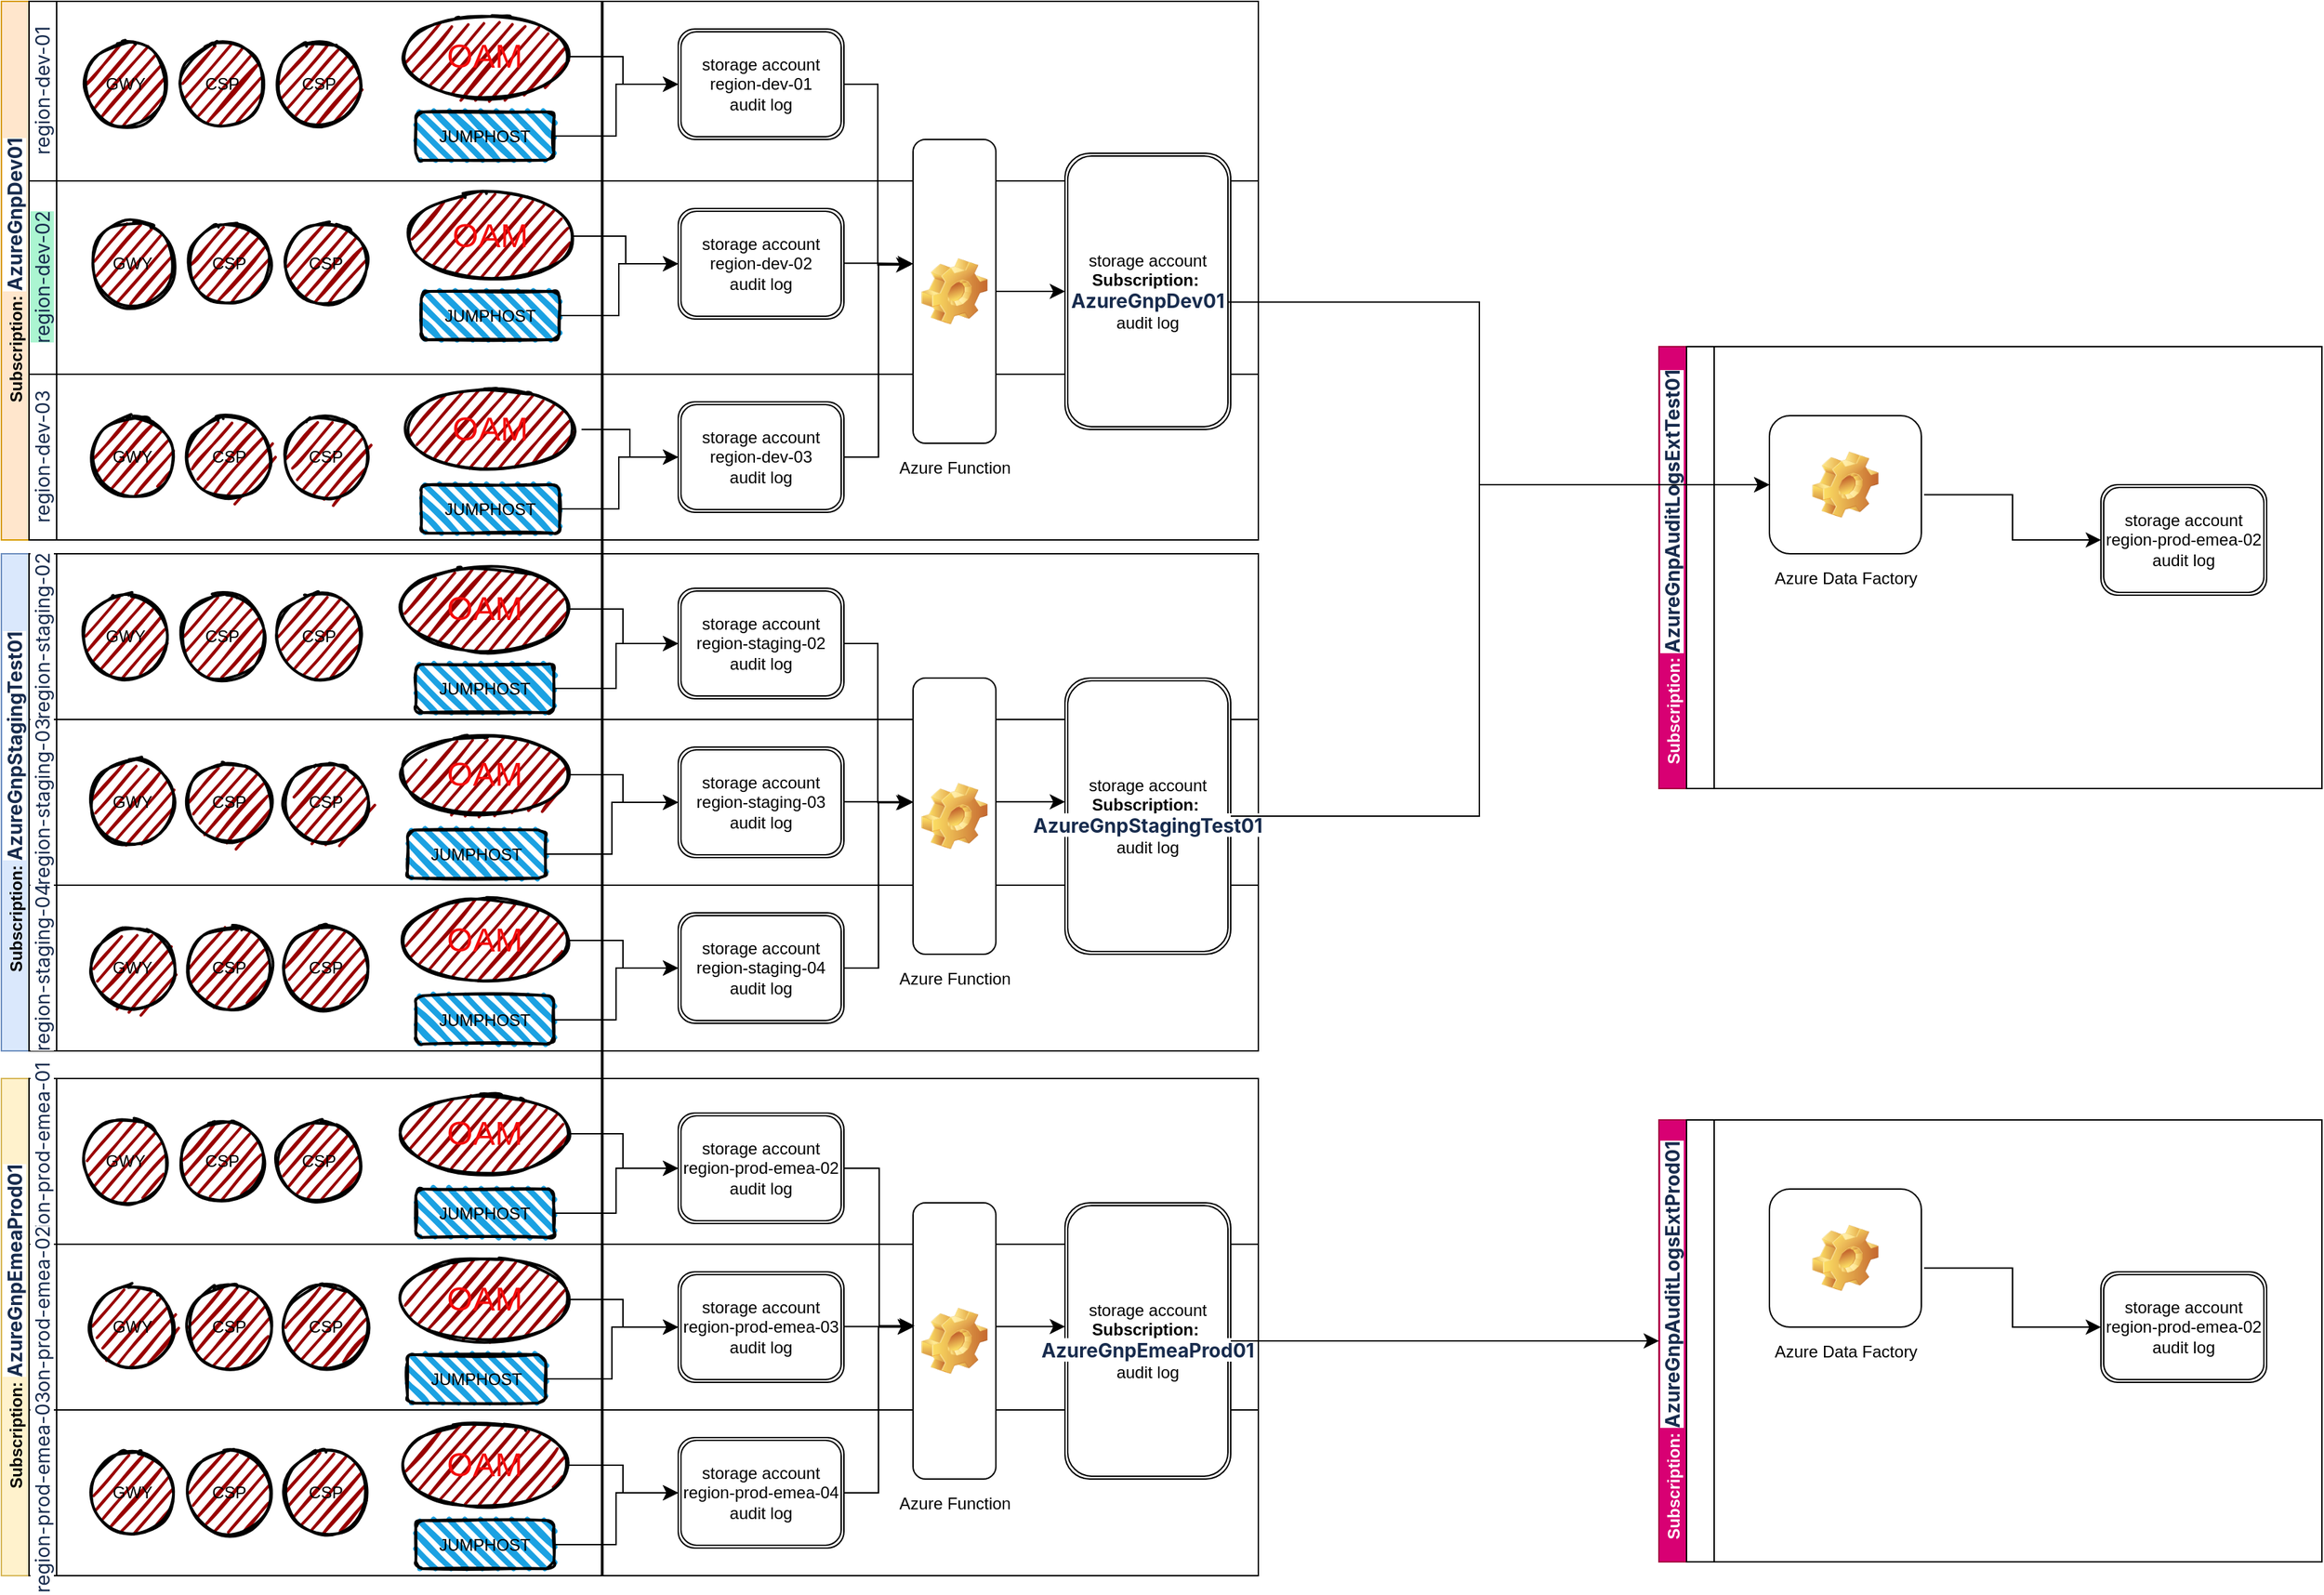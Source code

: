 <mxfile version="24.7.17">
  <diagram id="prtHgNgQTEPvFCAcTncT" name="Page-1">
    <mxGraphModel dx="1195" dy="588" grid="1" gridSize="10" guides="1" tooltips="1" connect="1" arrows="1" fold="1" page="1" pageScale="1" pageWidth="827" pageHeight="1169" math="0" shadow="0">
      <root>
        <mxCell id="0" />
        <mxCell id="1" parent="0" />
        <mxCell id="dNxyNK7c78bLwvsdeMH5-19" value="Subscription:&amp;nbsp;&lt;strong style=&quot;color: rgb(23, 43, 77); font-family: -apple-system, BlinkMacSystemFont, &amp;quot;Segoe UI&amp;quot;, Roboto, Oxygen, Ubuntu, &amp;quot;Fira Sans&amp;quot;, &amp;quot;Droid Sans&amp;quot;, &amp;quot;Helvetica Neue&amp;quot;, sans-serif; font-size: 14px; text-wrap-mode: wrap; background-color: rgb(255, 255, 255);&quot;&gt;AzureGnpDev01&lt;/strong&gt;" style="swimlane;html=1;childLayout=stackLayout;resizeParent=1;resizeParentMax=0;horizontal=0;startSize=20;horizontalStack=0;fillColor=#ffe6cc;strokeColor=#d79b00;" parent="1" vertex="1">
          <mxGeometry x="120" y="120" width="910" height="390" as="geometry" />
        </mxCell>
        <mxCell id="dNxyNK7c78bLwvsdeMH5-20" value="&lt;span style=&quot;color: rgb(23, 43, 77); font-family: -apple-system, BlinkMacSystemFont, &amp;quot;Segoe UI&amp;quot;, Roboto, Oxygen, Ubuntu, &amp;quot;Fira Sans&amp;quot;, &amp;quot;Droid Sans&amp;quot;, &amp;quot;Helvetica Neue&amp;quot;, sans-serif; font-size: 14px; font-weight: 400; text-align: left; text-wrap-mode: wrap; background-color: rgb(255, 255, 255);&quot;&gt;region-dev-01&lt;/span&gt;" style="swimlane;html=1;startSize=20;horizontal=0;" parent="dNxyNK7c78bLwvsdeMH5-19" vertex="1">
          <mxGeometry x="20" width="890" height="130" as="geometry" />
        </mxCell>
        <mxCell id="paLNZTY16HyD8g1cgg1j-2" value="GWY" style="ellipse;whiteSpace=wrap;html=1;strokeWidth=2;fillWeight=2;hachureGap=8;fillColor=#990000;fillStyle=dots;sketch=1;" vertex="1" parent="dNxyNK7c78bLwvsdeMH5-20">
          <mxGeometry x="40" y="30" width="60" height="60" as="geometry" />
        </mxCell>
        <mxCell id="paLNZTY16HyD8g1cgg1j-1" value="&lt;font color=&quot;#f40b0b&quot; style=&quot;font-size: 24px;&quot;&gt;OAM&lt;/font&gt;" style="ellipse;whiteSpace=wrap;html=1;strokeWidth=2;fillWeight=2;hachureGap=8;fillColor=#990000;fillStyle=dots;sketch=1;" vertex="1" parent="dNxyNK7c78bLwvsdeMH5-20">
          <mxGeometry x="270" y="10" width="120" height="60" as="geometry" />
        </mxCell>
        <mxCell id="paLNZTY16HyD8g1cgg1j-3" value="CSP" style="ellipse;whiteSpace=wrap;html=1;strokeWidth=2;fillWeight=2;hachureGap=8;fillColor=#990000;fillStyle=dots;sketch=1;" vertex="1" parent="dNxyNK7c78bLwvsdeMH5-20">
          <mxGeometry x="110" y="30" width="60" height="60" as="geometry" />
        </mxCell>
        <mxCell id="paLNZTY16HyD8g1cgg1j-4" value="CSP" style="ellipse;whiteSpace=wrap;html=1;strokeWidth=2;fillWeight=2;hachureGap=8;fillColor=#990000;fillStyle=dots;sketch=1;" vertex="1" parent="dNxyNK7c78bLwvsdeMH5-20">
          <mxGeometry x="180" y="30" width="60" height="60" as="geometry" />
        </mxCell>
        <mxCell id="paLNZTY16HyD8g1cgg1j-29" value="JUMPHOST" style="rounded=1;whiteSpace=wrap;html=1;strokeWidth=2;fillWeight=4;hachureGap=8;hachureAngle=45;fillColor=#1ba1e2;sketch=1;" vertex="1" parent="dNxyNK7c78bLwvsdeMH5-20">
          <mxGeometry x="280" y="80" width="100" height="35" as="geometry" />
        </mxCell>
        <mxCell id="paLNZTY16HyD8g1cgg1j-40" value="storage account&lt;div&gt;region-dev-01&lt;/div&gt;&lt;div&gt;audit log&lt;/div&gt;" style="shape=ext;double=1;rounded=1;whiteSpace=wrap;html=1;" vertex="1" parent="dNxyNK7c78bLwvsdeMH5-20">
          <mxGeometry x="470" y="20" width="120" height="80" as="geometry" />
        </mxCell>
        <mxCell id="paLNZTY16HyD8g1cgg1j-48" value="" style="edgeStyle=elbowEdgeStyle;elbow=horizontal;endArrow=classic;html=1;curved=0;rounded=0;endSize=8;startSize=8;entryX=0;entryY=0.5;entryDx=0;entryDy=0;exitX=1;exitY=0.5;exitDx=0;exitDy=0;" edge="1" parent="dNxyNK7c78bLwvsdeMH5-20" source="paLNZTY16HyD8g1cgg1j-1" target="paLNZTY16HyD8g1cgg1j-40">
          <mxGeometry width="50" height="50" relative="1" as="geometry">
            <mxPoint x="390" y="100" as="sourcePoint" />
            <mxPoint x="440" y="50" as="targetPoint" />
          </mxGeometry>
        </mxCell>
        <mxCell id="paLNZTY16HyD8g1cgg1j-49" value="" style="edgeStyle=elbowEdgeStyle;elbow=horizontal;endArrow=classic;html=1;curved=0;rounded=0;endSize=8;startSize=8;entryX=0;entryY=0.5;entryDx=0;entryDy=0;exitX=1;exitY=0.5;exitDx=0;exitDy=0;" edge="1" parent="dNxyNK7c78bLwvsdeMH5-20" source="paLNZTY16HyD8g1cgg1j-29" target="paLNZTY16HyD8g1cgg1j-40">
          <mxGeometry width="50" height="50" relative="1" as="geometry">
            <mxPoint x="400" y="50" as="sourcePoint" />
            <mxPoint x="480" y="70" as="targetPoint" />
          </mxGeometry>
        </mxCell>
        <mxCell id="dNxyNK7c78bLwvsdeMH5-21" value="&lt;span style=&quot;color: rgb(23, 43, 77); font-family: -apple-system, BlinkMacSystemFont, &amp;quot;Segoe UI&amp;quot;, Roboto, Oxygen, Ubuntu, &amp;quot;Fira Sans&amp;quot;, &amp;quot;Droid Sans&amp;quot;, &amp;quot;Helvetica Neue&amp;quot;, sans-serif; font-size: 14px; font-weight: 400; text-align: left; text-wrap-mode: wrap; background-color: rgb(171, 245, 209);&quot;&gt;region-dev-02&lt;/span&gt;" style="swimlane;html=1;startSize=20;horizontal=0;" parent="dNxyNK7c78bLwvsdeMH5-19" vertex="1">
          <mxGeometry x="20" y="130" width="890" height="140" as="geometry" />
        </mxCell>
        <mxCell id="paLNZTY16HyD8g1cgg1j-5" value="GWY" style="ellipse;whiteSpace=wrap;html=1;strokeWidth=2;fillWeight=2;hachureGap=8;fillColor=#990000;fillStyle=dots;sketch=1;" vertex="1" parent="dNxyNK7c78bLwvsdeMH5-21">
          <mxGeometry x="45" y="30" width="60" height="60" as="geometry" />
        </mxCell>
        <mxCell id="paLNZTY16HyD8g1cgg1j-6" value="&lt;font color=&quot;#f40b0b&quot; style=&quot;font-size: 24px;&quot;&gt;OAM&lt;/font&gt;" style="ellipse;whiteSpace=wrap;html=1;strokeWidth=2;fillWeight=2;hachureGap=8;fillColor=#990000;fillStyle=dots;sketch=1;" vertex="1" parent="dNxyNK7c78bLwvsdeMH5-21">
          <mxGeometry x="274" y="10" width="120" height="60" as="geometry" />
        </mxCell>
        <mxCell id="paLNZTY16HyD8g1cgg1j-7" value="CSP" style="ellipse;whiteSpace=wrap;html=1;strokeWidth=2;fillWeight=2;hachureGap=8;fillColor=#990000;fillStyle=dots;sketch=1;" vertex="1" parent="dNxyNK7c78bLwvsdeMH5-21">
          <mxGeometry x="115" y="30" width="60" height="60" as="geometry" />
        </mxCell>
        <mxCell id="paLNZTY16HyD8g1cgg1j-8" value="CSP" style="ellipse;whiteSpace=wrap;html=1;strokeWidth=2;fillWeight=2;hachureGap=8;fillColor=#990000;fillStyle=dots;sketch=1;" vertex="1" parent="dNxyNK7c78bLwvsdeMH5-21">
          <mxGeometry x="185" y="30" width="60" height="60" as="geometry" />
        </mxCell>
        <mxCell id="paLNZTY16HyD8g1cgg1j-30" value="JUMPHOST" style="rounded=1;whiteSpace=wrap;html=1;strokeWidth=2;fillWeight=4;hachureGap=8;hachureAngle=45;fillColor=#1ba1e2;sketch=1;" vertex="1" parent="dNxyNK7c78bLwvsdeMH5-21">
          <mxGeometry x="284" y="80" width="100" height="35" as="geometry" />
        </mxCell>
        <mxCell id="paLNZTY16HyD8g1cgg1j-41" value="storage account&lt;div&gt;region-dev-02&lt;/div&gt;&lt;div&gt;audit log&lt;/div&gt;" style="shape=ext;double=1;rounded=1;whiteSpace=wrap;html=1;" vertex="1" parent="dNxyNK7c78bLwvsdeMH5-21">
          <mxGeometry x="470" y="20" width="120" height="80" as="geometry" />
        </mxCell>
        <mxCell id="paLNZTY16HyD8g1cgg1j-50" value="" style="edgeStyle=elbowEdgeStyle;elbow=horizontal;endArrow=classic;html=1;curved=0;rounded=0;endSize=8;startSize=8;" edge="1" parent="dNxyNK7c78bLwvsdeMH5-21" source="paLNZTY16HyD8g1cgg1j-6" target="paLNZTY16HyD8g1cgg1j-41">
          <mxGeometry width="50" height="50" relative="1" as="geometry">
            <mxPoint x="410" y="-70" as="sourcePoint" />
            <mxPoint x="490" y="-50" as="targetPoint" />
          </mxGeometry>
        </mxCell>
        <mxCell id="paLNZTY16HyD8g1cgg1j-51" value="" style="edgeStyle=elbowEdgeStyle;elbow=horizontal;endArrow=classic;html=1;curved=0;rounded=0;endSize=8;startSize=8;entryX=0;entryY=0.5;entryDx=0;entryDy=0;exitX=1;exitY=0.5;exitDx=0;exitDy=0;" edge="1" parent="dNxyNK7c78bLwvsdeMH5-21" source="paLNZTY16HyD8g1cgg1j-30" target="paLNZTY16HyD8g1cgg1j-41">
          <mxGeometry width="50" height="50" relative="1" as="geometry">
            <mxPoint x="420" y="-60" as="sourcePoint" />
            <mxPoint x="500" y="-40" as="targetPoint" />
          </mxGeometry>
        </mxCell>
        <mxCell id="paLNZTY16HyD8g1cgg1j-72" value="" style="edgeStyle=elbowEdgeStyle;elbow=horizontal;endArrow=classic;html=1;curved=0;rounded=0;endSize=8;startSize=8;exitX=1;exitY=0.5;exitDx=0;exitDy=0;entryX=0;entryY=0.5;entryDx=0;entryDy=0;" edge="1" parent="dNxyNK7c78bLwvsdeMH5-21">
          <mxGeometry width="50" height="50" relative="1" as="geometry">
            <mxPoint x="590" y="59.66" as="sourcePoint" />
            <mxPoint x="640" y="60" as="targetPoint" />
          </mxGeometry>
        </mxCell>
        <mxCell id="dNxyNK7c78bLwvsdeMH5-22" value="&lt;span style=&quot;color: rgb(23, 43, 77); font-family: -apple-system, BlinkMacSystemFont, &amp;quot;Segoe UI&amp;quot;, Roboto, Oxygen, Ubuntu, &amp;quot;Fira Sans&amp;quot;, &amp;quot;Droid Sans&amp;quot;, &amp;quot;Helvetica Neue&amp;quot;, sans-serif; font-size: 14px; font-weight: 400; text-align: left; text-wrap-mode: wrap; background-color: rgb(255, 255, 255);&quot;&gt;region-dev-03&lt;/span&gt;" style="swimlane;html=1;startSize=20;horizontal=0;" parent="dNxyNK7c78bLwvsdeMH5-19" vertex="1">
          <mxGeometry x="20" y="270" width="890" height="120" as="geometry" />
        </mxCell>
        <mxCell id="paLNZTY16HyD8g1cgg1j-9" value="GWY" style="ellipse;whiteSpace=wrap;html=1;strokeWidth=2;fillWeight=2;hachureGap=8;fillColor=#990000;fillStyle=dots;sketch=1;" vertex="1" parent="dNxyNK7c78bLwvsdeMH5-22">
          <mxGeometry x="45" y="30" width="60" height="60" as="geometry" />
        </mxCell>
        <mxCell id="paLNZTY16HyD8g1cgg1j-10" value="&lt;font color=&quot;#f40b0b&quot; style=&quot;font-size: 24px;&quot;&gt;OAM&lt;/font&gt;" style="ellipse;whiteSpace=wrap;html=1;strokeWidth=2;fillWeight=2;hachureGap=8;fillColor=#990000;fillStyle=dots;sketch=1;" vertex="1" parent="dNxyNK7c78bLwvsdeMH5-22">
          <mxGeometry x="274" y="10" width="120" height="60" as="geometry" />
        </mxCell>
        <mxCell id="paLNZTY16HyD8g1cgg1j-11" value="CSP" style="ellipse;whiteSpace=wrap;html=1;strokeWidth=2;fillWeight=2;hachureGap=8;fillColor=#990000;fillStyle=dots;sketch=1;" vertex="1" parent="dNxyNK7c78bLwvsdeMH5-22">
          <mxGeometry x="115" y="30" width="60" height="60" as="geometry" />
        </mxCell>
        <mxCell id="paLNZTY16HyD8g1cgg1j-12" value="CSP" style="ellipse;whiteSpace=wrap;html=1;strokeWidth=2;fillWeight=2;hachureGap=8;fillColor=#990000;fillStyle=dots;sketch=1;" vertex="1" parent="dNxyNK7c78bLwvsdeMH5-22">
          <mxGeometry x="185" y="30" width="60" height="60" as="geometry" />
        </mxCell>
        <mxCell id="paLNZTY16HyD8g1cgg1j-31" value="JUMPHOST" style="rounded=1;whiteSpace=wrap;html=1;strokeWidth=2;fillWeight=4;hachureGap=8;hachureAngle=45;fillColor=#1ba1e2;sketch=1;" vertex="1" parent="dNxyNK7c78bLwvsdeMH5-22">
          <mxGeometry x="284" y="80" width="100" height="35" as="geometry" />
        </mxCell>
        <mxCell id="paLNZTY16HyD8g1cgg1j-42" value="storage account&lt;div&gt;region-dev-03&lt;/div&gt;&lt;div&gt;audit log&lt;/div&gt;" style="shape=ext;double=1;rounded=1;whiteSpace=wrap;html=1;" vertex="1" parent="dNxyNK7c78bLwvsdeMH5-22">
          <mxGeometry x="470" y="20" width="120" height="80" as="geometry" />
        </mxCell>
        <mxCell id="paLNZTY16HyD8g1cgg1j-53" value="" style="edgeStyle=elbowEdgeStyle;elbow=horizontal;endArrow=classic;html=1;curved=0;rounded=0;endSize=8;startSize=8;exitX=1;exitY=0.5;exitDx=0;exitDy=0;entryX=0;entryY=0.5;entryDx=0;entryDy=0;" edge="1" parent="dNxyNK7c78bLwvsdeMH5-22" source="paLNZTY16HyD8g1cgg1j-31" target="paLNZTY16HyD8g1cgg1j-42">
          <mxGeometry width="50" height="50" relative="1" as="geometry">
            <mxPoint x="410" y="50" as="sourcePoint" />
            <mxPoint x="480" y="70" as="targetPoint" />
          </mxGeometry>
        </mxCell>
        <mxCell id="paLNZTY16HyD8g1cgg1j-69" value="storage account&lt;div&gt;&lt;span style=&quot;font-weight: 700; text-wrap-mode: nowrap;&quot;&gt;Subscription:&amp;nbsp;&lt;br&gt;&lt;/span&gt;&lt;strong style=&quot;color: rgb(23, 43, 77); font-family: -apple-system, BlinkMacSystemFont, &amp;quot;Segoe UI&amp;quot;, Roboto, Oxygen, Ubuntu, &amp;quot;Fira Sans&amp;quot;, &amp;quot;Droid Sans&amp;quot;, &amp;quot;Helvetica Neue&amp;quot;, sans-serif; font-size: 14px; background-color: rgb(255, 255, 255);&quot;&gt;AzureGnpDev01&lt;/strong&gt;&lt;/div&gt;&lt;div&gt;audit log&lt;/div&gt;" style="shape=ext;double=1;rounded=1;whiteSpace=wrap;html=1;" vertex="1" parent="dNxyNK7c78bLwvsdeMH5-22">
          <mxGeometry x="750" y="-160" width="120" height="200" as="geometry" />
        </mxCell>
        <mxCell id="paLNZTY16HyD8g1cgg1j-77" value="Azure Function" style="icon;html=1;image=img/clipart/Gear_128x128.png" vertex="1" parent="dNxyNK7c78bLwvsdeMH5-22">
          <mxGeometry x="640" y="-170" width="60" height="220" as="geometry" />
        </mxCell>
        <mxCell id="paLNZTY16HyD8g1cgg1j-78" value="" style="edgeStyle=elbowEdgeStyle;elbow=horizontal;endArrow=classic;html=1;curved=0;rounded=0;endSize=8;startSize=8;exitX=1;exitY=0.5;exitDx=0;exitDy=0;entryX=0;entryY=0.5;entryDx=0;entryDy=0;" edge="1" parent="dNxyNK7c78bLwvsdeMH5-22" source="paLNZTY16HyD8g1cgg1j-77" target="paLNZTY16HyD8g1cgg1j-69">
          <mxGeometry width="50" height="50" relative="1" as="geometry">
            <mxPoint x="600" y="-70.34" as="sourcePoint" />
            <mxPoint x="650" y="-70" as="targetPoint" />
          </mxGeometry>
        </mxCell>
        <mxCell id="paLNZTY16HyD8g1cgg1j-113" value="" style="edgeStyle=elbowEdgeStyle;elbow=horizontal;endArrow=classic;html=1;curved=0;rounded=0;endSize=8;startSize=8;exitX=1;exitY=0.5;exitDx=0;exitDy=0;entryX=-0.02;entryY=0.413;entryDx=0;entryDy=0;entryPerimeter=0;" edge="1" parent="dNxyNK7c78bLwvsdeMH5-19" source="paLNZTY16HyD8g1cgg1j-40" target="paLNZTY16HyD8g1cgg1j-77">
          <mxGeometry width="50" height="50" relative="1" as="geometry">
            <mxPoint x="620" y="199.66" as="sourcePoint" />
            <mxPoint x="670" y="200" as="targetPoint" />
          </mxGeometry>
        </mxCell>
        <mxCell id="paLNZTY16HyD8g1cgg1j-13" value="Subscription:&amp;nbsp;&lt;strong style=&quot;color: rgb(23, 43, 77); font-family: -apple-system, BlinkMacSystemFont, &amp;quot;Segoe UI&amp;quot;, Roboto, Oxygen, Ubuntu, &amp;quot;Fira Sans&amp;quot;, &amp;quot;Droid Sans&amp;quot;, &amp;quot;Helvetica Neue&amp;quot;, sans-serif; font-size: 14px; text-wrap-mode: wrap; background-color: rgb(255, 255, 255);&quot;&gt;AzureGnpStagingTest01&lt;/strong&gt;" style="swimlane;html=1;childLayout=stackLayout;resizeParent=1;resizeParentMax=0;horizontal=0;startSize=20;horizontalStack=0;fillColor=#dae8fc;strokeColor=#6c8ebf;" vertex="1" parent="1">
          <mxGeometry x="120" y="520" width="910" height="360" as="geometry" />
        </mxCell>
        <mxCell id="paLNZTY16HyD8g1cgg1j-14" value="&lt;span style=&quot;color: rgb(23, 43, 77); font-family: -apple-system, BlinkMacSystemFont, &amp;quot;Segoe UI&amp;quot;, Roboto, Oxygen, Ubuntu, &amp;quot;Fira Sans&amp;quot;, &amp;quot;Droid Sans&amp;quot;, &amp;quot;Helvetica Neue&amp;quot;, sans-serif; font-size: 14px; font-weight: 400; text-align: left; text-wrap-mode: wrap; background-color: rgb(255, 255, 255);&quot;&gt;region-staging-02&lt;/span&gt;" style="swimlane;html=1;startSize=20;horizontal=0;" vertex="1" parent="paLNZTY16HyD8g1cgg1j-13">
          <mxGeometry x="20" width="890" height="120" as="geometry" />
        </mxCell>
        <mxCell id="paLNZTY16HyD8g1cgg1j-15" value="GWY" style="ellipse;whiteSpace=wrap;html=1;strokeWidth=2;fillWeight=2;hachureGap=8;fillColor=#990000;fillStyle=dots;sketch=1;" vertex="1" parent="paLNZTY16HyD8g1cgg1j-14">
          <mxGeometry x="40" y="30" width="60" height="60" as="geometry" />
        </mxCell>
        <mxCell id="paLNZTY16HyD8g1cgg1j-16" value="&lt;font color=&quot;#f40b0b&quot; style=&quot;font-size: 24px;&quot;&gt;OAM&lt;/font&gt;" style="ellipse;whiteSpace=wrap;html=1;strokeWidth=2;fillWeight=2;hachureGap=8;fillColor=#990000;fillStyle=dots;sketch=1;" vertex="1" parent="paLNZTY16HyD8g1cgg1j-14">
          <mxGeometry x="270" y="10" width="120" height="60" as="geometry" />
        </mxCell>
        <mxCell id="paLNZTY16HyD8g1cgg1j-17" value="CSP" style="ellipse;whiteSpace=wrap;html=1;strokeWidth=2;fillWeight=2;hachureGap=8;fillColor=#990000;fillStyle=dots;sketch=1;" vertex="1" parent="paLNZTY16HyD8g1cgg1j-14">
          <mxGeometry x="110" y="30" width="60" height="60" as="geometry" />
        </mxCell>
        <mxCell id="paLNZTY16HyD8g1cgg1j-18" value="CSP" style="ellipse;whiteSpace=wrap;html=1;strokeWidth=2;fillWeight=2;hachureGap=8;fillColor=#990000;fillStyle=dots;sketch=1;" vertex="1" parent="paLNZTY16HyD8g1cgg1j-14">
          <mxGeometry x="180" y="30" width="60" height="60" as="geometry" />
        </mxCell>
        <mxCell id="paLNZTY16HyD8g1cgg1j-32" value="JUMPHOST" style="rounded=1;whiteSpace=wrap;html=1;strokeWidth=2;fillWeight=4;hachureGap=8;hachureAngle=45;fillColor=#1ba1e2;sketch=1;" vertex="1" parent="paLNZTY16HyD8g1cgg1j-14">
          <mxGeometry x="280" y="80" width="100" height="35" as="geometry" />
        </mxCell>
        <mxCell id="paLNZTY16HyD8g1cgg1j-43" value="storage account&lt;div&gt;region-staging-02&lt;/div&gt;&lt;div&gt;audit log&lt;/div&gt;" style="shape=ext;double=1;rounded=1;whiteSpace=wrap;html=1;" vertex="1" parent="paLNZTY16HyD8g1cgg1j-14">
          <mxGeometry x="470" y="25" width="120" height="80" as="geometry" />
        </mxCell>
        <mxCell id="paLNZTY16HyD8g1cgg1j-54" value="" style="edgeStyle=elbowEdgeStyle;elbow=horizontal;endArrow=classic;html=1;curved=0;rounded=0;endSize=8;startSize=8;exitX=1;exitY=0.5;exitDx=0;exitDy=0;entryX=0;entryY=0.5;entryDx=0;entryDy=0;" edge="1" parent="paLNZTY16HyD8g1cgg1j-14" source="paLNZTY16HyD8g1cgg1j-16" target="paLNZTY16HyD8g1cgg1j-43">
          <mxGeometry width="50" height="50" relative="1" as="geometry">
            <mxPoint x="394" y="-42" as="sourcePoint" />
            <mxPoint x="480" y="-80" as="targetPoint" />
          </mxGeometry>
        </mxCell>
        <mxCell id="paLNZTY16HyD8g1cgg1j-55" value="" style="edgeStyle=elbowEdgeStyle;elbow=horizontal;endArrow=classic;html=1;curved=0;rounded=0;endSize=8;startSize=8;exitX=1;exitY=0.5;exitDx=0;exitDy=0;entryX=0;entryY=0.5;entryDx=0;entryDy=0;" edge="1" parent="paLNZTY16HyD8g1cgg1j-14" source="paLNZTY16HyD8g1cgg1j-32" target="paLNZTY16HyD8g1cgg1j-43">
          <mxGeometry width="50" height="50" relative="1" as="geometry">
            <mxPoint x="400" y="50" as="sourcePoint" />
            <mxPoint x="480" y="75" as="targetPoint" />
          </mxGeometry>
        </mxCell>
        <mxCell id="paLNZTY16HyD8g1cgg1j-19" value="&lt;span style=&quot;color: rgb(23, 43, 77); font-family: -apple-system, BlinkMacSystemFont, &amp;quot;Segoe UI&amp;quot;, Roboto, Oxygen, Ubuntu, &amp;quot;Fira Sans&amp;quot;, &amp;quot;Droid Sans&amp;quot;, &amp;quot;Helvetica Neue&amp;quot;, sans-serif; font-size: 14px; font-weight: 400; text-align: left; text-wrap-mode: wrap; background-color: rgb(255, 255, 255);&quot;&gt;region-staging-03&lt;/span&gt;" style="swimlane;html=1;startSize=20;horizontal=0;" vertex="1" parent="paLNZTY16HyD8g1cgg1j-13">
          <mxGeometry x="20" y="120" width="890" height="120" as="geometry" />
        </mxCell>
        <mxCell id="paLNZTY16HyD8g1cgg1j-20" value="GWY" style="ellipse;whiteSpace=wrap;html=1;strokeWidth=2;fillWeight=2;hachureGap=8;fillColor=#990000;fillStyle=dots;sketch=1;" vertex="1" parent="paLNZTY16HyD8g1cgg1j-19">
          <mxGeometry x="45" y="30" width="60" height="60" as="geometry" />
        </mxCell>
        <mxCell id="paLNZTY16HyD8g1cgg1j-21" value="&lt;font color=&quot;#f40b0b&quot; style=&quot;font-size: 24px;&quot;&gt;OAM&lt;/font&gt;" style="ellipse;whiteSpace=wrap;html=1;strokeWidth=2;fillWeight=2;hachureGap=8;fillColor=#990000;fillStyle=dots;sketch=1;" vertex="1" parent="paLNZTY16HyD8g1cgg1j-19">
          <mxGeometry x="270" y="10" width="120" height="60" as="geometry" />
        </mxCell>
        <mxCell id="paLNZTY16HyD8g1cgg1j-22" value="CSP" style="ellipse;whiteSpace=wrap;html=1;strokeWidth=2;fillWeight=2;hachureGap=8;fillColor=#990000;fillStyle=dots;sketch=1;" vertex="1" parent="paLNZTY16HyD8g1cgg1j-19">
          <mxGeometry x="115" y="30" width="60" height="60" as="geometry" />
        </mxCell>
        <mxCell id="paLNZTY16HyD8g1cgg1j-23" value="CSP" style="ellipse;whiteSpace=wrap;html=1;strokeWidth=2;fillWeight=2;hachureGap=8;fillColor=#990000;fillStyle=dots;sketch=1;" vertex="1" parent="paLNZTY16HyD8g1cgg1j-19">
          <mxGeometry x="185" y="30" width="60" height="60" as="geometry" />
        </mxCell>
        <mxCell id="paLNZTY16HyD8g1cgg1j-33" value="JUMPHOST" style="rounded=1;whiteSpace=wrap;html=1;strokeWidth=2;fillWeight=4;hachureGap=8;hachureAngle=45;fillColor=#1ba1e2;sketch=1;" vertex="1" parent="paLNZTY16HyD8g1cgg1j-19">
          <mxGeometry x="274" y="80" width="100" height="35" as="geometry" />
        </mxCell>
        <mxCell id="paLNZTY16HyD8g1cgg1j-44" value="storage account&lt;div&gt;region-staging-03&lt;/div&gt;&lt;div&gt;audit log&lt;/div&gt;" style="shape=ext;double=1;rounded=1;whiteSpace=wrap;html=1;" vertex="1" parent="paLNZTY16HyD8g1cgg1j-19">
          <mxGeometry x="470" y="20" width="120" height="80" as="geometry" />
        </mxCell>
        <mxCell id="paLNZTY16HyD8g1cgg1j-56" value="" style="edgeStyle=elbowEdgeStyle;elbow=horizontal;endArrow=classic;html=1;curved=0;rounded=0;endSize=8;startSize=8;exitX=1;exitY=0.5;exitDx=0;exitDy=0;" edge="1" parent="paLNZTY16HyD8g1cgg1j-19" source="paLNZTY16HyD8g1cgg1j-21" target="paLNZTY16HyD8g1cgg1j-44">
          <mxGeometry width="50" height="50" relative="1" as="geometry">
            <mxPoint x="410" y="-60" as="sourcePoint" />
            <mxPoint x="490" y="-35" as="targetPoint" />
          </mxGeometry>
        </mxCell>
        <mxCell id="paLNZTY16HyD8g1cgg1j-57" value="" style="edgeStyle=elbowEdgeStyle;elbow=horizontal;endArrow=classic;html=1;curved=0;rounded=0;endSize=8;startSize=8;exitX=1;exitY=0.5;exitDx=0;exitDy=0;entryX=0;entryY=0.5;entryDx=0;entryDy=0;" edge="1" parent="paLNZTY16HyD8g1cgg1j-19" source="paLNZTY16HyD8g1cgg1j-33" target="paLNZTY16HyD8g1cgg1j-44">
          <mxGeometry width="50" height="50" relative="1" as="geometry">
            <mxPoint x="400" y="50" as="sourcePoint" />
            <mxPoint x="480" y="70" as="targetPoint" />
          </mxGeometry>
        </mxCell>
        <mxCell id="paLNZTY16HyD8g1cgg1j-75" value="" style="edgeStyle=elbowEdgeStyle;elbow=horizontal;endArrow=classic;html=1;curved=0;rounded=0;endSize=8;startSize=8;exitX=1;exitY=0.5;exitDx=0;exitDy=0;" edge="1" parent="paLNZTY16HyD8g1cgg1j-19">
          <mxGeometry width="50" height="50" relative="1" as="geometry">
            <mxPoint x="590" y="59.66" as="sourcePoint" />
            <mxPoint x="640" y="59.66" as="targetPoint" />
          </mxGeometry>
        </mxCell>
        <mxCell id="paLNZTY16HyD8g1cgg1j-79" value="" style="edgeStyle=elbowEdgeStyle;elbow=horizontal;endArrow=classic;html=1;curved=0;rounded=0;endSize=8;startSize=8;exitX=1;exitY=0.5;exitDx=0;exitDy=0;entryX=0;entryY=0.5;entryDx=0;entryDy=0;" edge="1" parent="paLNZTY16HyD8g1cgg1j-19">
          <mxGeometry width="50" height="50" relative="1" as="geometry">
            <mxPoint x="700" y="59.66" as="sourcePoint" />
            <mxPoint x="750" y="59.66" as="targetPoint" />
          </mxGeometry>
        </mxCell>
        <mxCell id="paLNZTY16HyD8g1cgg1j-24" value="&lt;span style=&quot;color: rgb(23, 43, 77); font-family: -apple-system, BlinkMacSystemFont, &amp;quot;Segoe UI&amp;quot;, Roboto, Oxygen, Ubuntu, &amp;quot;Fira Sans&amp;quot;, &amp;quot;Droid Sans&amp;quot;, &amp;quot;Helvetica Neue&amp;quot;, sans-serif; font-size: 14px; font-weight: 400; text-align: left; text-wrap-mode: wrap; background-color: rgb(255, 255, 255);&quot;&gt;region-staging-04&lt;/span&gt;" style="swimlane;html=1;startSize=20;horizontal=0;" vertex="1" parent="paLNZTY16HyD8g1cgg1j-13">
          <mxGeometry x="20" y="240" width="890" height="120" as="geometry" />
        </mxCell>
        <mxCell id="paLNZTY16HyD8g1cgg1j-25" value="GWY" style="ellipse;whiteSpace=wrap;html=1;strokeWidth=2;fillWeight=2;hachureGap=8;fillColor=#990000;fillStyle=dots;sketch=1;" vertex="1" parent="paLNZTY16HyD8g1cgg1j-24">
          <mxGeometry x="45" y="30" width="60" height="60" as="geometry" />
        </mxCell>
        <mxCell id="paLNZTY16HyD8g1cgg1j-26" value="&lt;font color=&quot;#f40b0b&quot; style=&quot;font-size: 24px;&quot;&gt;OAM&lt;/font&gt;" style="ellipse;whiteSpace=wrap;html=1;strokeWidth=2;fillWeight=2;hachureGap=8;fillColor=#990000;fillStyle=dots;sketch=1;" vertex="1" parent="paLNZTY16HyD8g1cgg1j-24">
          <mxGeometry x="270" y="10" width="120" height="60" as="geometry" />
        </mxCell>
        <mxCell id="paLNZTY16HyD8g1cgg1j-27" value="CSP" style="ellipse;whiteSpace=wrap;html=1;strokeWidth=2;fillWeight=2;hachureGap=8;fillColor=#990000;fillStyle=dots;sketch=1;" vertex="1" parent="paLNZTY16HyD8g1cgg1j-24">
          <mxGeometry x="115" y="30" width="60" height="60" as="geometry" />
        </mxCell>
        <mxCell id="paLNZTY16HyD8g1cgg1j-28" value="CSP" style="ellipse;whiteSpace=wrap;html=1;strokeWidth=2;fillWeight=2;hachureGap=8;fillColor=#990000;fillStyle=dots;sketch=1;" vertex="1" parent="paLNZTY16HyD8g1cgg1j-24">
          <mxGeometry x="185" y="30" width="60" height="60" as="geometry" />
        </mxCell>
        <mxCell id="paLNZTY16HyD8g1cgg1j-34" value="JUMPHOST" style="rounded=1;whiteSpace=wrap;html=1;strokeWidth=2;fillWeight=4;hachureGap=8;hachureAngle=45;fillColor=#1ba1e2;sketch=1;" vertex="1" parent="paLNZTY16HyD8g1cgg1j-24">
          <mxGeometry x="280" y="80" width="100" height="35" as="geometry" />
        </mxCell>
        <mxCell id="paLNZTY16HyD8g1cgg1j-37" value="" style="line;strokeWidth=2;direction=south;html=1;" vertex="1" parent="paLNZTY16HyD8g1cgg1j-24">
          <mxGeometry x="410" y="-640" width="10" height="760" as="geometry" />
        </mxCell>
        <mxCell id="paLNZTY16HyD8g1cgg1j-45" value="storage account&lt;div&gt;region-staging-04&lt;/div&gt;&lt;div&gt;audit log&lt;/div&gt;" style="shape=ext;double=1;rounded=1;whiteSpace=wrap;html=1;" vertex="1" parent="paLNZTY16HyD8g1cgg1j-24">
          <mxGeometry x="470" y="20" width="120" height="80" as="geometry" />
        </mxCell>
        <mxCell id="paLNZTY16HyD8g1cgg1j-58" value="" style="edgeStyle=elbowEdgeStyle;elbow=horizontal;endArrow=classic;html=1;curved=0;rounded=0;endSize=8;startSize=8;exitX=1;exitY=0.5;exitDx=0;exitDy=0;entryX=0;entryY=0.5;entryDx=0;entryDy=0;" edge="1" parent="paLNZTY16HyD8g1cgg1j-24" source="paLNZTY16HyD8g1cgg1j-26" target="paLNZTY16HyD8g1cgg1j-45">
          <mxGeometry width="50" height="50" relative="1" as="geometry">
            <mxPoint x="410" y="-60" as="sourcePoint" />
            <mxPoint x="490" y="-40" as="targetPoint" />
          </mxGeometry>
        </mxCell>
        <mxCell id="paLNZTY16HyD8g1cgg1j-59" value="" style="edgeStyle=elbowEdgeStyle;elbow=horizontal;endArrow=classic;html=1;curved=0;rounded=0;endSize=8;startSize=8;exitX=1;exitY=0.5;exitDx=0;exitDy=0;entryX=0;entryY=0.5;entryDx=0;entryDy=0;" edge="1" parent="paLNZTY16HyD8g1cgg1j-24" source="paLNZTY16HyD8g1cgg1j-34" target="paLNZTY16HyD8g1cgg1j-45">
          <mxGeometry width="50" height="50" relative="1" as="geometry">
            <mxPoint x="400" y="50" as="sourcePoint" />
            <mxPoint x="480" y="70" as="targetPoint" />
          </mxGeometry>
        </mxCell>
        <mxCell id="paLNZTY16HyD8g1cgg1j-70" value="storage account&lt;div&gt;&lt;span style=&quot;font-weight: 700; text-wrap-mode: nowrap;&quot;&gt;Subscription:&amp;nbsp;&lt;br&gt;&lt;/span&gt;&lt;strong style=&quot;color: rgb(23, 43, 77); font-family: -apple-system, BlinkMacSystemFont, &amp;quot;Segoe UI&amp;quot;, Roboto, Oxygen, Ubuntu, &amp;quot;Fira Sans&amp;quot;, &amp;quot;Droid Sans&amp;quot;, &amp;quot;Helvetica Neue&amp;quot;, sans-serif; font-size: 14px; background-color: rgb(255, 255, 255);&quot;&gt;AzureGnpStagingTest01&lt;/strong&gt;&lt;/div&gt;&lt;div&gt;audit log&lt;/div&gt;" style="shape=ext;double=1;rounded=1;whiteSpace=wrap;html=1;" vertex="1" parent="paLNZTY16HyD8g1cgg1j-24">
          <mxGeometry x="750" y="-150" width="120" height="200" as="geometry" />
        </mxCell>
        <mxCell id="paLNZTY16HyD8g1cgg1j-67" value="Azure Function" style="icon;html=1;image=img/clipart/Gear_128x128.png" vertex="1" parent="paLNZTY16HyD8g1cgg1j-24">
          <mxGeometry x="640" y="-150" width="60" height="200" as="geometry" />
        </mxCell>
        <mxCell id="paLNZTY16HyD8g1cgg1j-115" value="" style="edgeStyle=elbowEdgeStyle;elbow=horizontal;endArrow=classic;html=1;curved=0;rounded=0;endSize=8;startSize=8;exitX=1;exitY=0.5;exitDx=0;exitDy=0;entryX=-0.02;entryY=0.451;entryDx=0;entryDy=0;entryPerimeter=0;" edge="1" parent="paLNZTY16HyD8g1cgg1j-13" source="paLNZTY16HyD8g1cgg1j-43" target="paLNZTY16HyD8g1cgg1j-67">
          <mxGeometry width="50" height="50" relative="1" as="geometry">
            <mxPoint x="620" y="189.66" as="sourcePoint" />
            <mxPoint x="670" y="189.66" as="targetPoint" />
          </mxGeometry>
        </mxCell>
        <mxCell id="paLNZTY16HyD8g1cgg1j-52" value="" style="edgeStyle=elbowEdgeStyle;elbow=horizontal;endArrow=classic;html=1;curved=0;rounded=0;endSize=8;startSize=8;" edge="1" parent="1" target="paLNZTY16HyD8g1cgg1j-42">
          <mxGeometry width="50" height="50" relative="1" as="geometry">
            <mxPoint x="540" y="430" as="sourcePoint" />
            <mxPoint x="650" y="220" as="targetPoint" />
          </mxGeometry>
        </mxCell>
        <mxCell id="paLNZTY16HyD8g1cgg1j-80" value="Subscription:&amp;nbsp;&lt;strong style=&quot;color: rgb(23, 43, 77); font-family: -apple-system, BlinkMacSystemFont, &amp;quot;Segoe UI&amp;quot;, Roboto, Oxygen, Ubuntu, &amp;quot;Fira Sans&amp;quot;, &amp;quot;Droid Sans&amp;quot;, &amp;quot;Helvetica Neue&amp;quot;, sans-serif; font-size: 14px; text-wrap-mode: wrap; background-color: rgb(255, 255, 255);&quot;&gt;&lt;span class=&quot;ui-provider bkn bko bkp bkq bkr bks bkt bku bkv bkw bkx bky bkz bla blb blc bld ble blf blg blh bli blj blk bll blm bln blo blp blq blr bls blt blu blv&quot;&gt;AzureGnpEmeaProd01&lt;/span&gt;&lt;/strong&gt;" style="swimlane;html=1;childLayout=stackLayout;resizeParent=1;resizeParentMax=0;horizontal=0;startSize=20;horizontalStack=0;fillColor=#fff2cc;strokeColor=#d6b656;" vertex="1" parent="1">
          <mxGeometry x="120" y="900" width="910" height="360" as="geometry" />
        </mxCell>
        <mxCell id="paLNZTY16HyD8g1cgg1j-81" value="&lt;span style=&quot;color: rgb(23, 43, 77); font-family: -apple-system, BlinkMacSystemFont, &amp;quot;Segoe UI&amp;quot;, Roboto, Oxygen, Ubuntu, &amp;quot;Fira Sans&amp;quot;, &amp;quot;Droid Sans&amp;quot;, &amp;quot;Helvetica Neue&amp;quot;, sans-serif; font-size: 14px; font-weight: 400; text-align: left; text-wrap-mode: wrap; background-color: rgb(255, 255, 255);&quot;&gt;region-prod-emea-01&lt;/span&gt;" style="swimlane;html=1;startSize=20;horizontal=0;" vertex="1" parent="paLNZTY16HyD8g1cgg1j-80">
          <mxGeometry x="20" width="890" height="120" as="geometry" />
        </mxCell>
        <mxCell id="paLNZTY16HyD8g1cgg1j-82" value="GWY" style="ellipse;whiteSpace=wrap;html=1;strokeWidth=2;fillWeight=2;hachureGap=8;fillColor=#990000;fillStyle=dots;sketch=1;" vertex="1" parent="paLNZTY16HyD8g1cgg1j-81">
          <mxGeometry x="40" y="30" width="60" height="60" as="geometry" />
        </mxCell>
        <mxCell id="paLNZTY16HyD8g1cgg1j-83" value="&lt;font color=&quot;#f40b0b&quot; style=&quot;font-size: 24px;&quot;&gt;OAM&lt;/font&gt;" style="ellipse;whiteSpace=wrap;html=1;strokeWidth=2;fillWeight=2;hachureGap=8;fillColor=#990000;fillStyle=dots;sketch=1;" vertex="1" parent="paLNZTY16HyD8g1cgg1j-81">
          <mxGeometry x="270" y="10" width="120" height="60" as="geometry" />
        </mxCell>
        <mxCell id="paLNZTY16HyD8g1cgg1j-84" value="CSP" style="ellipse;whiteSpace=wrap;html=1;strokeWidth=2;fillWeight=2;hachureGap=8;fillColor=#990000;fillStyle=dots;sketch=1;" vertex="1" parent="paLNZTY16HyD8g1cgg1j-81">
          <mxGeometry x="110" y="30" width="60" height="60" as="geometry" />
        </mxCell>
        <mxCell id="paLNZTY16HyD8g1cgg1j-85" value="CSP" style="ellipse;whiteSpace=wrap;html=1;strokeWidth=2;fillWeight=2;hachureGap=8;fillColor=#990000;fillStyle=dots;sketch=1;" vertex="1" parent="paLNZTY16HyD8g1cgg1j-81">
          <mxGeometry x="180" y="30" width="60" height="60" as="geometry" />
        </mxCell>
        <mxCell id="paLNZTY16HyD8g1cgg1j-86" value="JUMPHOST" style="rounded=1;whiteSpace=wrap;html=1;strokeWidth=2;fillWeight=4;hachureGap=8;hachureAngle=45;fillColor=#1ba1e2;sketch=1;" vertex="1" parent="paLNZTY16HyD8g1cgg1j-81">
          <mxGeometry x="280" y="80" width="100" height="35" as="geometry" />
        </mxCell>
        <mxCell id="paLNZTY16HyD8g1cgg1j-87" value="storage account&lt;div&gt;region-prod-emea-02&lt;/div&gt;&lt;div&gt;audit log&lt;/div&gt;" style="shape=ext;double=1;rounded=1;whiteSpace=wrap;html=1;" vertex="1" parent="paLNZTY16HyD8g1cgg1j-81">
          <mxGeometry x="470" y="25" width="120" height="80" as="geometry" />
        </mxCell>
        <mxCell id="paLNZTY16HyD8g1cgg1j-88" value="" style="edgeStyle=elbowEdgeStyle;elbow=horizontal;endArrow=classic;html=1;curved=0;rounded=0;endSize=8;startSize=8;exitX=1;exitY=0.5;exitDx=0;exitDy=0;entryX=0;entryY=0.5;entryDx=0;entryDy=0;" edge="1" parent="paLNZTY16HyD8g1cgg1j-81" source="paLNZTY16HyD8g1cgg1j-83" target="paLNZTY16HyD8g1cgg1j-87">
          <mxGeometry width="50" height="50" relative="1" as="geometry">
            <mxPoint x="394" y="-42" as="sourcePoint" />
            <mxPoint x="480" y="-80" as="targetPoint" />
          </mxGeometry>
        </mxCell>
        <mxCell id="paLNZTY16HyD8g1cgg1j-89" value="" style="edgeStyle=elbowEdgeStyle;elbow=horizontal;endArrow=classic;html=1;curved=0;rounded=0;endSize=8;startSize=8;exitX=1;exitY=0.5;exitDx=0;exitDy=0;entryX=0;entryY=0.5;entryDx=0;entryDy=0;" edge="1" parent="paLNZTY16HyD8g1cgg1j-81" source="paLNZTY16HyD8g1cgg1j-86" target="paLNZTY16HyD8g1cgg1j-87">
          <mxGeometry width="50" height="50" relative="1" as="geometry">
            <mxPoint x="400" y="50" as="sourcePoint" />
            <mxPoint x="480" y="75" as="targetPoint" />
          </mxGeometry>
        </mxCell>
        <mxCell id="paLNZTY16HyD8g1cgg1j-90" value="&lt;span style=&quot;color: rgb(23, 43, 77); font-family: -apple-system, BlinkMacSystemFont, &amp;quot;Segoe UI&amp;quot;, Roboto, Oxygen, Ubuntu, &amp;quot;Fira Sans&amp;quot;, &amp;quot;Droid Sans&amp;quot;, &amp;quot;Helvetica Neue&amp;quot;, sans-serif; font-size: 14px; font-weight: 400; text-align: left; text-wrap-mode: wrap; background-color: rgb(255, 255, 255);&quot;&gt;region-prod-emea-02&lt;/span&gt;" style="swimlane;html=1;startSize=20;horizontal=0;" vertex="1" parent="paLNZTY16HyD8g1cgg1j-80">
          <mxGeometry x="20" y="120" width="890" height="120" as="geometry" />
        </mxCell>
        <mxCell id="paLNZTY16HyD8g1cgg1j-91" value="GWY" style="ellipse;whiteSpace=wrap;html=1;strokeWidth=2;fillWeight=2;hachureGap=8;fillColor=#990000;fillStyle=dots;sketch=1;" vertex="1" parent="paLNZTY16HyD8g1cgg1j-90">
          <mxGeometry x="45" y="30" width="60" height="60" as="geometry" />
        </mxCell>
        <mxCell id="paLNZTY16HyD8g1cgg1j-92" value="&lt;font color=&quot;#f40b0b&quot; style=&quot;font-size: 24px;&quot;&gt;OAM&lt;/font&gt;" style="ellipse;whiteSpace=wrap;html=1;strokeWidth=2;fillWeight=2;hachureGap=8;fillColor=#990000;fillStyle=dots;sketch=1;" vertex="1" parent="paLNZTY16HyD8g1cgg1j-90">
          <mxGeometry x="270" y="10" width="120" height="60" as="geometry" />
        </mxCell>
        <mxCell id="paLNZTY16HyD8g1cgg1j-93" value="CSP" style="ellipse;whiteSpace=wrap;html=1;strokeWidth=2;fillWeight=2;hachureGap=8;fillColor=#990000;fillStyle=dots;sketch=1;" vertex="1" parent="paLNZTY16HyD8g1cgg1j-90">
          <mxGeometry x="115" y="30" width="60" height="60" as="geometry" />
        </mxCell>
        <mxCell id="paLNZTY16HyD8g1cgg1j-94" value="CSP" style="ellipse;whiteSpace=wrap;html=1;strokeWidth=2;fillWeight=2;hachureGap=8;fillColor=#990000;fillStyle=dots;sketch=1;" vertex="1" parent="paLNZTY16HyD8g1cgg1j-90">
          <mxGeometry x="185" y="30" width="60" height="60" as="geometry" />
        </mxCell>
        <mxCell id="paLNZTY16HyD8g1cgg1j-95" value="JUMPHOST" style="rounded=1;whiteSpace=wrap;html=1;strokeWidth=2;fillWeight=4;hachureGap=8;hachureAngle=45;fillColor=#1ba1e2;sketch=1;" vertex="1" parent="paLNZTY16HyD8g1cgg1j-90">
          <mxGeometry x="274" y="80" width="100" height="35" as="geometry" />
        </mxCell>
        <mxCell id="paLNZTY16HyD8g1cgg1j-96" value="storage account&lt;div&gt;region-prod-emea-03&lt;/div&gt;&lt;div&gt;audit log&lt;/div&gt;" style="shape=ext;double=1;rounded=1;whiteSpace=wrap;html=1;" vertex="1" parent="paLNZTY16HyD8g1cgg1j-90">
          <mxGeometry x="470" y="20" width="120" height="80" as="geometry" />
        </mxCell>
        <mxCell id="paLNZTY16HyD8g1cgg1j-97" value="" style="edgeStyle=elbowEdgeStyle;elbow=horizontal;endArrow=classic;html=1;curved=0;rounded=0;endSize=8;startSize=8;exitX=1;exitY=0.5;exitDx=0;exitDy=0;" edge="1" parent="paLNZTY16HyD8g1cgg1j-90" source="paLNZTY16HyD8g1cgg1j-92" target="paLNZTY16HyD8g1cgg1j-96">
          <mxGeometry width="50" height="50" relative="1" as="geometry">
            <mxPoint x="410" y="-60" as="sourcePoint" />
            <mxPoint x="490" y="-35" as="targetPoint" />
          </mxGeometry>
        </mxCell>
        <mxCell id="paLNZTY16HyD8g1cgg1j-98" value="" style="edgeStyle=elbowEdgeStyle;elbow=horizontal;endArrow=classic;html=1;curved=0;rounded=0;endSize=8;startSize=8;exitX=1;exitY=0.5;exitDx=0;exitDy=0;entryX=0;entryY=0.5;entryDx=0;entryDy=0;" edge="1" parent="paLNZTY16HyD8g1cgg1j-90" source="paLNZTY16HyD8g1cgg1j-95" target="paLNZTY16HyD8g1cgg1j-96">
          <mxGeometry width="50" height="50" relative="1" as="geometry">
            <mxPoint x="400" y="50" as="sourcePoint" />
            <mxPoint x="480" y="70" as="targetPoint" />
          </mxGeometry>
        </mxCell>
        <mxCell id="paLNZTY16HyD8g1cgg1j-99" value="" style="edgeStyle=elbowEdgeStyle;elbow=horizontal;endArrow=classic;html=1;curved=0;rounded=0;endSize=8;startSize=8;exitX=1;exitY=0.5;exitDx=0;exitDy=0;" edge="1" parent="paLNZTY16HyD8g1cgg1j-90">
          <mxGeometry width="50" height="50" relative="1" as="geometry">
            <mxPoint x="590" y="59.66" as="sourcePoint" />
            <mxPoint x="640" y="59.66" as="targetPoint" />
          </mxGeometry>
        </mxCell>
        <mxCell id="paLNZTY16HyD8g1cgg1j-100" value="" style="edgeStyle=elbowEdgeStyle;elbow=horizontal;endArrow=classic;html=1;curved=0;rounded=0;endSize=8;startSize=8;exitX=1;exitY=0.5;exitDx=0;exitDy=0;entryX=0;entryY=0.5;entryDx=0;entryDy=0;" edge="1" parent="paLNZTY16HyD8g1cgg1j-90">
          <mxGeometry width="50" height="50" relative="1" as="geometry">
            <mxPoint x="700" y="59.66" as="sourcePoint" />
            <mxPoint x="750" y="59.66" as="targetPoint" />
          </mxGeometry>
        </mxCell>
        <mxCell id="paLNZTY16HyD8g1cgg1j-101" value="&lt;span style=&quot;color: rgb(23, 43, 77); font-family: -apple-system, BlinkMacSystemFont, &amp;quot;Segoe UI&amp;quot;, Roboto, Oxygen, Ubuntu, &amp;quot;Fira Sans&amp;quot;, &amp;quot;Droid Sans&amp;quot;, &amp;quot;Helvetica Neue&amp;quot;, sans-serif; font-size: 14px; font-weight: 400; text-align: left; text-wrap-mode: wrap; background-color: rgb(255, 255, 255);&quot;&gt;region-prod-emea-03&lt;/span&gt;" style="swimlane;html=1;startSize=20;horizontal=0;" vertex="1" parent="paLNZTY16HyD8g1cgg1j-80">
          <mxGeometry x="20" y="240" width="890" height="120" as="geometry" />
        </mxCell>
        <mxCell id="paLNZTY16HyD8g1cgg1j-102" value="GWY" style="ellipse;whiteSpace=wrap;html=1;strokeWidth=2;fillWeight=2;hachureGap=8;fillColor=#990000;fillStyle=dots;sketch=1;" vertex="1" parent="paLNZTY16HyD8g1cgg1j-101">
          <mxGeometry x="45" y="30" width="60" height="60" as="geometry" />
        </mxCell>
        <mxCell id="paLNZTY16HyD8g1cgg1j-103" value="&lt;font color=&quot;#f40b0b&quot; style=&quot;font-size: 24px;&quot;&gt;OAM&lt;/font&gt;" style="ellipse;whiteSpace=wrap;html=1;strokeWidth=2;fillWeight=2;hachureGap=8;fillColor=#990000;fillStyle=dots;sketch=1;" vertex="1" parent="paLNZTY16HyD8g1cgg1j-101">
          <mxGeometry x="270" y="10" width="120" height="60" as="geometry" />
        </mxCell>
        <mxCell id="paLNZTY16HyD8g1cgg1j-104" value="CSP" style="ellipse;whiteSpace=wrap;html=1;strokeWidth=2;fillWeight=2;hachureGap=8;fillColor=#990000;fillStyle=dots;sketch=1;" vertex="1" parent="paLNZTY16HyD8g1cgg1j-101">
          <mxGeometry x="115" y="30" width="60" height="60" as="geometry" />
        </mxCell>
        <mxCell id="paLNZTY16HyD8g1cgg1j-105" value="CSP" style="ellipse;whiteSpace=wrap;html=1;strokeWidth=2;fillWeight=2;hachureGap=8;fillColor=#990000;fillStyle=dots;sketch=1;" vertex="1" parent="paLNZTY16HyD8g1cgg1j-101">
          <mxGeometry x="185" y="30" width="60" height="60" as="geometry" />
        </mxCell>
        <mxCell id="paLNZTY16HyD8g1cgg1j-106" value="JUMPHOST" style="rounded=1;whiteSpace=wrap;html=1;strokeWidth=2;fillWeight=4;hachureGap=8;hachureAngle=45;fillColor=#1ba1e2;sketch=1;" vertex="1" parent="paLNZTY16HyD8g1cgg1j-101">
          <mxGeometry x="280" y="80" width="100" height="35" as="geometry" />
        </mxCell>
        <mxCell id="paLNZTY16HyD8g1cgg1j-107" value="" style="line;strokeWidth=2;direction=south;html=1;" vertex="1" parent="paLNZTY16HyD8g1cgg1j-101">
          <mxGeometry x="410" y="-640" width="10" height="760" as="geometry" />
        </mxCell>
        <mxCell id="paLNZTY16HyD8g1cgg1j-108" value="storage account&lt;div&gt;region-prod-emea-04&lt;/div&gt;&lt;div&gt;audit log&lt;/div&gt;" style="shape=ext;double=1;rounded=1;whiteSpace=wrap;html=1;" vertex="1" parent="paLNZTY16HyD8g1cgg1j-101">
          <mxGeometry x="470" y="20" width="120" height="80" as="geometry" />
        </mxCell>
        <mxCell id="paLNZTY16HyD8g1cgg1j-109" value="" style="edgeStyle=elbowEdgeStyle;elbow=horizontal;endArrow=classic;html=1;curved=0;rounded=0;endSize=8;startSize=8;exitX=1;exitY=0.5;exitDx=0;exitDy=0;entryX=0;entryY=0.5;entryDx=0;entryDy=0;" edge="1" parent="paLNZTY16HyD8g1cgg1j-101" source="paLNZTY16HyD8g1cgg1j-103" target="paLNZTY16HyD8g1cgg1j-108">
          <mxGeometry width="50" height="50" relative="1" as="geometry">
            <mxPoint x="410" y="-60" as="sourcePoint" />
            <mxPoint x="490" y="-40" as="targetPoint" />
          </mxGeometry>
        </mxCell>
        <mxCell id="paLNZTY16HyD8g1cgg1j-110" value="" style="edgeStyle=elbowEdgeStyle;elbow=horizontal;endArrow=classic;html=1;curved=0;rounded=0;endSize=8;startSize=8;exitX=1;exitY=0.5;exitDx=0;exitDy=0;entryX=0;entryY=0.5;entryDx=0;entryDy=0;" edge="1" parent="paLNZTY16HyD8g1cgg1j-101" source="paLNZTY16HyD8g1cgg1j-106" target="paLNZTY16HyD8g1cgg1j-108">
          <mxGeometry width="50" height="50" relative="1" as="geometry">
            <mxPoint x="400" y="50" as="sourcePoint" />
            <mxPoint x="480" y="70" as="targetPoint" />
          </mxGeometry>
        </mxCell>
        <mxCell id="paLNZTY16HyD8g1cgg1j-111" value="storage account&lt;div&gt;&lt;span style=&quot;font-weight: 700; text-wrap-mode: nowrap;&quot;&gt;Subscription:&amp;nbsp;&lt;br&gt;&lt;/span&gt;&lt;strong style=&quot;color: rgb(23, 43, 77); font-family: -apple-system, BlinkMacSystemFont, &amp;quot;Segoe UI&amp;quot;, Roboto, Oxygen, Ubuntu, &amp;quot;Fira Sans&amp;quot;, &amp;quot;Droid Sans&amp;quot;, &amp;quot;Helvetica Neue&amp;quot;, sans-serif; font-size: 14px; background-color: rgb(255, 255, 255);&quot;&gt;&lt;span class=&quot;ui-provider bkn bko bkp bkq bkr bks bkt bku bkv bkw bkx bky bkz bla blb blc bld ble blf blg blh bli blj blk bll blm bln blo blp blq blr bls blt blu blv&quot;&gt;AzureGnpEmeaProd01&lt;/span&gt;&lt;/strong&gt;&lt;/div&gt;&lt;div&gt;audit log&lt;/div&gt;" style="shape=ext;double=1;rounded=1;whiteSpace=wrap;html=1;" vertex="1" parent="paLNZTY16HyD8g1cgg1j-101">
          <mxGeometry x="750" y="-150" width="120" height="200" as="geometry" />
        </mxCell>
        <mxCell id="paLNZTY16HyD8g1cgg1j-112" value="Azure Function" style="icon;html=1;image=img/clipart/Gear_128x128.png" vertex="1" parent="paLNZTY16HyD8g1cgg1j-101">
          <mxGeometry x="640" y="-150" width="60" height="200" as="geometry" />
        </mxCell>
        <mxCell id="paLNZTY16HyD8g1cgg1j-117" value="" style="edgeStyle=elbowEdgeStyle;elbow=horizontal;endArrow=classic;html=1;curved=0;rounded=0;endSize=8;startSize=8;exitX=1;exitY=0.5;exitDx=0;exitDy=0;entryX=0.02;entryY=0.445;entryDx=0;entryDy=0;entryPerimeter=0;" edge="1" parent="paLNZTY16HyD8g1cgg1j-80" source="paLNZTY16HyD8g1cgg1j-87" target="paLNZTY16HyD8g1cgg1j-112">
          <mxGeometry width="50" height="50" relative="1" as="geometry">
            <mxPoint x="620" y="189.66" as="sourcePoint" />
            <mxPoint x="670" y="189.66" as="targetPoint" />
          </mxGeometry>
        </mxCell>
        <mxCell id="paLNZTY16HyD8g1cgg1j-114" value="" style="edgeStyle=elbowEdgeStyle;elbow=horizontal;endArrow=classic;html=1;curved=0;rounded=0;endSize=8;startSize=8;exitX=1;exitY=0.5;exitDx=0;exitDy=0;" edge="1" parent="1" source="paLNZTY16HyD8g1cgg1j-42">
          <mxGeometry width="50" height="50" relative="1" as="geometry">
            <mxPoint x="740" y="190" as="sourcePoint" />
            <mxPoint x="780" y="310" as="targetPoint" />
          </mxGeometry>
        </mxCell>
        <mxCell id="paLNZTY16HyD8g1cgg1j-116" value="" style="edgeStyle=elbowEdgeStyle;elbow=horizontal;endArrow=classic;html=1;curved=0;rounded=0;endSize=8;startSize=8;exitX=1;exitY=0.5;exitDx=0;exitDy=0;" edge="1" parent="1" source="paLNZTY16HyD8g1cgg1j-45">
          <mxGeometry width="50" height="50" relative="1" as="geometry">
            <mxPoint x="740" y="595" as="sourcePoint" />
            <mxPoint x="780" y="700" as="targetPoint" />
          </mxGeometry>
        </mxCell>
        <mxCell id="paLNZTY16HyD8g1cgg1j-118" value="" style="edgeStyle=elbowEdgeStyle;elbow=horizontal;endArrow=classic;html=1;curved=0;rounded=0;endSize=8;startSize=8;exitX=1;exitY=0.5;exitDx=0;exitDy=0;" edge="1" parent="1" source="paLNZTY16HyD8g1cgg1j-108">
          <mxGeometry width="50" height="50" relative="1" as="geometry">
            <mxPoint x="740" y="975" as="sourcePoint" />
            <mxPoint x="780" y="1080" as="targetPoint" />
          </mxGeometry>
        </mxCell>
        <mxCell id="paLNZTY16HyD8g1cgg1j-119" value="Subscription:&amp;nbsp;&lt;strong style=&quot;color: rgb(23, 43, 77); font-family: -apple-system, BlinkMacSystemFont, &amp;quot;Segoe UI&amp;quot;, Roboto, Oxygen, Ubuntu, &amp;quot;Fira Sans&amp;quot;, &amp;quot;Droid Sans&amp;quot;, &amp;quot;Helvetica Neue&amp;quot;, sans-serif; font-size: 14px; text-wrap-mode: wrap; background-color: rgb(255, 255, 255);&quot;&gt;&lt;span class=&quot;ui-provider bkn bko bkp bkq bkr bks bkt bku bkv bkw bkx bky bkz bla blb blc bld ble blf blg blh bli blj blk bll blm bln blo blp blq blr bls blt blu blv&quot;&gt;AzureGnpAuditLogsExtTest01&lt;/span&gt;&lt;/strong&gt;" style="swimlane;html=1;childLayout=stackLayout;resizeParent=1;resizeParentMax=0;horizontal=0;startSize=20;horizontalStack=0;fillColor=#d80073;strokeColor=#A50040;fontColor=#ffffff;" vertex="1" parent="1">
          <mxGeometry x="1320" y="370" width="480" height="320" as="geometry" />
        </mxCell>
        <mxCell id="paLNZTY16HyD8g1cgg1j-120" value="" style="swimlane;html=1;startSize=20;horizontal=0;" vertex="1" parent="paLNZTY16HyD8g1cgg1j-119">
          <mxGeometry x="20" width="460" height="320" as="geometry" />
        </mxCell>
        <mxCell id="paLNZTY16HyD8g1cgg1j-126" value="storage account&lt;div&gt;region-prod-emea-02&lt;/div&gt;&lt;div&gt;audit log&lt;/div&gt;" style="shape=ext;double=1;rounded=1;whiteSpace=wrap;html=1;" vertex="1" parent="paLNZTY16HyD8g1cgg1j-120">
          <mxGeometry x="300" y="100" width="120" height="80" as="geometry" />
        </mxCell>
        <mxCell id="paLNZTY16HyD8g1cgg1j-154" value="Azure Data Factory" style="icon;html=1;image=img/clipart/Gear_128x128.png" vertex="1" parent="paLNZTY16HyD8g1cgg1j-120">
          <mxGeometry x="60" y="50" width="110" height="100" as="geometry" />
        </mxCell>
        <mxCell id="paLNZTY16HyD8g1cgg1j-152" value="" style="edgeStyle=elbowEdgeStyle;elbow=horizontal;endArrow=classic;html=1;curved=0;rounded=0;endSize=8;startSize=8;exitX=1.018;exitY=0.572;exitDx=0;exitDy=0;entryX=0;entryY=0.5;entryDx=0;entryDy=0;exitPerimeter=0;" edge="1" parent="paLNZTY16HyD8g1cgg1j-120" source="paLNZTY16HyD8g1cgg1j-154" target="paLNZTY16HyD8g1cgg1j-126">
          <mxGeometry width="50" height="50" relative="1" as="geometry">
            <mxPoint x="600" y="189.66" as="sourcePoint" />
            <mxPoint x="641.2" y="179.0" as="targetPoint" />
          </mxGeometry>
        </mxCell>
        <mxCell id="paLNZTY16HyD8g1cgg1j-155" value="Subscription:&amp;nbsp;&lt;strong style=&quot;color: rgb(23, 43, 77); font-family: -apple-system, BlinkMacSystemFont, &amp;quot;Segoe UI&amp;quot;, Roboto, Oxygen, Ubuntu, &amp;quot;Fira Sans&amp;quot;, &amp;quot;Droid Sans&amp;quot;, &amp;quot;Helvetica Neue&amp;quot;, sans-serif; font-size: 14px; text-wrap-mode: wrap; background-color: rgb(255, 255, 255);&quot;&gt;&lt;span class=&quot;ui-provider bkn bko bkp bkq bkr bks bkt bku bkv bkw bkx bky bkz bla blb blc bld ble blf blg blh bli blj blk bll blm bln blo blp blq blr bls blt blu blv&quot;&gt;AzureGnpAuditLogsExtProd01&lt;/span&gt;&lt;/strong&gt;" style="swimlane;html=1;childLayout=stackLayout;resizeParent=1;resizeParentMax=0;horizontal=0;startSize=20;horizontalStack=0;fillColor=#d80073;strokeColor=#A50040;fontColor=#ffffff;" vertex="1" parent="1">
          <mxGeometry x="1320" y="930" width="480" height="320" as="geometry" />
        </mxCell>
        <mxCell id="paLNZTY16HyD8g1cgg1j-156" value="" style="swimlane;html=1;startSize=20;horizontal=0;" vertex="1" parent="paLNZTY16HyD8g1cgg1j-155">
          <mxGeometry x="20" width="460" height="320" as="geometry" />
        </mxCell>
        <mxCell id="paLNZTY16HyD8g1cgg1j-157" value="storage account&lt;div&gt;region-prod-emea-02&lt;/div&gt;&lt;div&gt;audit log&lt;/div&gt;" style="shape=ext;double=1;rounded=1;whiteSpace=wrap;html=1;" vertex="1" parent="paLNZTY16HyD8g1cgg1j-156">
          <mxGeometry x="300" y="110" width="120" height="80" as="geometry" />
        </mxCell>
        <mxCell id="paLNZTY16HyD8g1cgg1j-158" value="Azure Data Factory" style="icon;html=1;image=img/clipart/Gear_128x128.png" vertex="1" parent="paLNZTY16HyD8g1cgg1j-156">
          <mxGeometry x="60" y="50" width="110" height="100" as="geometry" />
        </mxCell>
        <mxCell id="paLNZTY16HyD8g1cgg1j-159" value="" style="edgeStyle=elbowEdgeStyle;elbow=horizontal;endArrow=classic;html=1;curved=0;rounded=0;endSize=8;startSize=8;exitX=1.018;exitY=0.572;exitDx=0;exitDy=0;entryX=0;entryY=0.5;entryDx=0;entryDy=0;exitPerimeter=0;" edge="1" parent="paLNZTY16HyD8g1cgg1j-156" source="paLNZTY16HyD8g1cgg1j-158" target="paLNZTY16HyD8g1cgg1j-157">
          <mxGeometry width="50" height="50" relative="1" as="geometry">
            <mxPoint x="600" y="189.66" as="sourcePoint" />
            <mxPoint x="641.2" y="179.0" as="targetPoint" />
          </mxGeometry>
        </mxCell>
        <mxCell id="paLNZTY16HyD8g1cgg1j-160" value="" style="edgeStyle=elbowEdgeStyle;elbow=horizontal;endArrow=classic;html=1;curved=0;rounded=0;endSize=8;startSize=8;exitX=0.985;exitY=0.539;exitDx=0;exitDy=0;exitPerimeter=0;entryX=0;entryY=0.5;entryDx=0;entryDy=0;" edge="1" parent="1" source="paLNZTY16HyD8g1cgg1j-69" target="paLNZTY16HyD8g1cgg1j-154">
          <mxGeometry width="50" height="50" relative="1" as="geometry">
            <mxPoint x="1502" y="397" as="sourcePoint" />
            <mxPoint x="1210" y="580" as="targetPoint" />
            <Array as="points">
              <mxPoint x="1190" y="410" />
            </Array>
          </mxGeometry>
        </mxCell>
        <mxCell id="paLNZTY16HyD8g1cgg1j-161" value="" style="edgeStyle=elbowEdgeStyle;elbow=horizontal;endArrow=classic;html=1;curved=0;rounded=0;endSize=8;startSize=8;exitX=1;exitY=0.5;exitDx=0;exitDy=0;entryX=0;entryY=0.5;entryDx=0;entryDy=0;" edge="1" parent="1" source="paLNZTY16HyD8g1cgg1j-70" target="paLNZTY16HyD8g1cgg1j-154">
          <mxGeometry width="50" height="50" relative="1" as="geometry">
            <mxPoint x="1018" y="348" as="sourcePoint" />
            <mxPoint x="1390" y="470" as="targetPoint" />
            <Array as="points">
              <mxPoint x="1190" y="550" />
            </Array>
          </mxGeometry>
        </mxCell>
        <mxCell id="paLNZTY16HyD8g1cgg1j-162" value="" style="edgeStyle=elbowEdgeStyle;elbow=horizontal;endArrow=classic;html=1;curved=0;rounded=0;endSize=8;startSize=8;exitX=1;exitY=0.5;exitDx=0;exitDy=0;entryX=0;entryY=0.5;entryDx=0;entryDy=0;" edge="1" parent="1" source="paLNZTY16HyD8g1cgg1j-111" target="paLNZTY16HyD8g1cgg1j-155">
          <mxGeometry width="50" height="50" relative="1" as="geometry">
            <mxPoint x="1030" y="1100" as="sourcePoint" />
            <mxPoint x="1230" y="960" as="targetPoint" />
            <Array as="points">
              <mxPoint x="1170" y="1020" />
            </Array>
          </mxGeometry>
        </mxCell>
      </root>
    </mxGraphModel>
  </diagram>
</mxfile>
